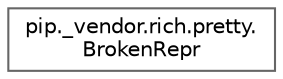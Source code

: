 digraph "Graphical Class Hierarchy"
{
 // LATEX_PDF_SIZE
  bgcolor="transparent";
  edge [fontname=Helvetica,fontsize=10,labelfontname=Helvetica,labelfontsize=10];
  node [fontname=Helvetica,fontsize=10,shape=box,height=0.2,width=0.4];
  rankdir="LR";
  Node0 [id="Node000000",label="pip._vendor.rich.pretty.\lBrokenRepr",height=0.2,width=0.4,color="grey40", fillcolor="white", style="filled",URL="$d6/d64/classpip_1_1__vendor_1_1rich_1_1pretty_1_1BrokenRepr.html",tooltip=" "];
}
